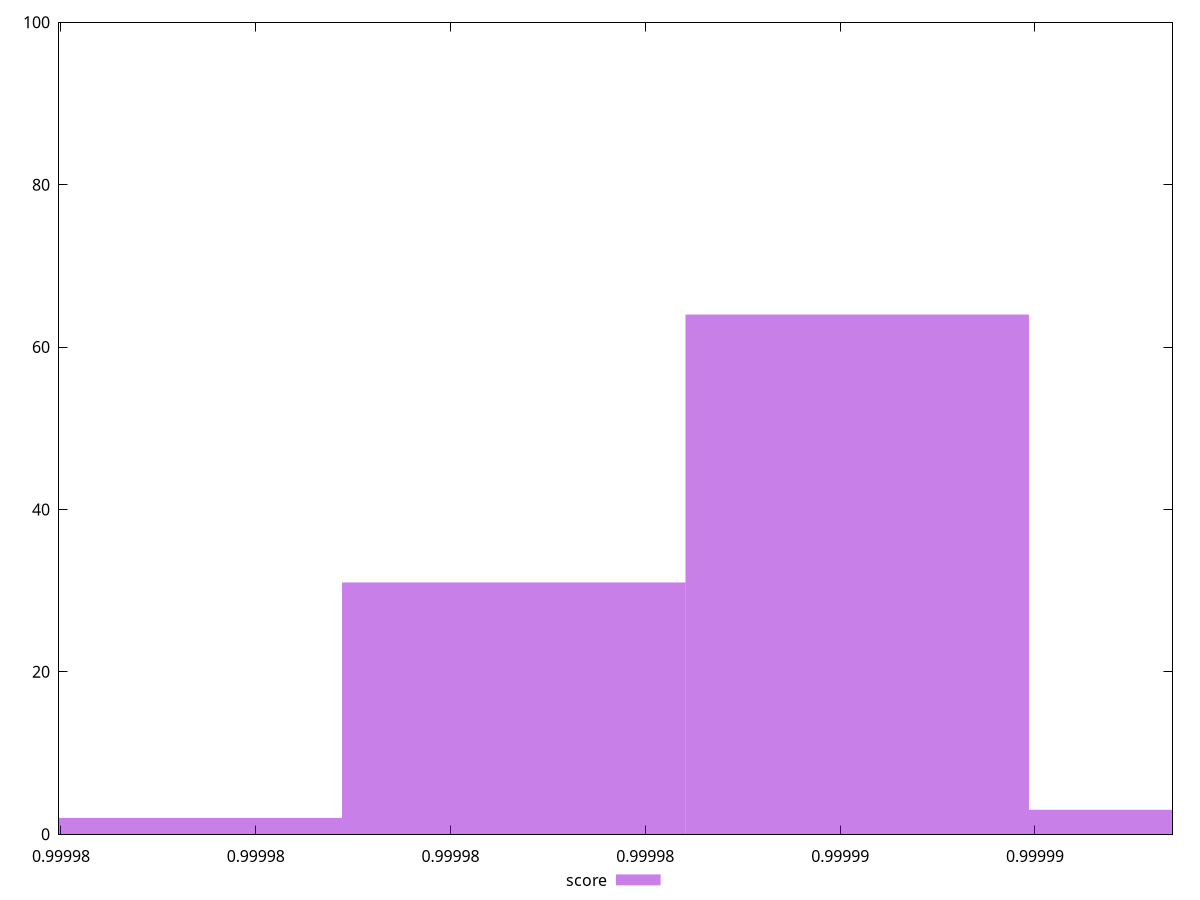 reset

$score <<EOF
0.9999791225545485 2
0.9999826489594889 31
0.9999861753644294 64
0.9999897017693697 3
EOF

set key outside below
set boxwidth 0.0000035264049404361846
set xrange [0.9999779801205365:0.9999894122389575]
set yrange [0:100]
set style fill transparent solid 0.5 noborder
set terminal svg size 640, 490 enhanced background rgb 'white'
set output "report_00007_2020-12-11T15:55:29.892Z/mainthread-work-breakdown/samples/pages+cached+noexternal+nojs/score/histogram.svg"

plot $score title "score" with boxes

reset
